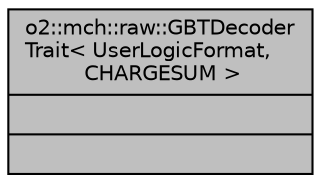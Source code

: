 digraph "o2::mch::raw::GBTDecoderTrait&lt; UserLogicFormat, CHARGESUM &gt;"
{
 // INTERACTIVE_SVG=YES
  bgcolor="transparent";
  edge [fontname="Helvetica",fontsize="10",labelfontname="Helvetica",labelfontsize="10"];
  node [fontname="Helvetica",fontsize="10",shape=record];
  Node1 [label="{o2::mch::raw::GBTDecoder\lTrait\< UserLogicFormat,\l CHARGESUM \>\n||}",height=0.2,width=0.4,color="black", fillcolor="grey75", style="filled", fontcolor="black"];
}
